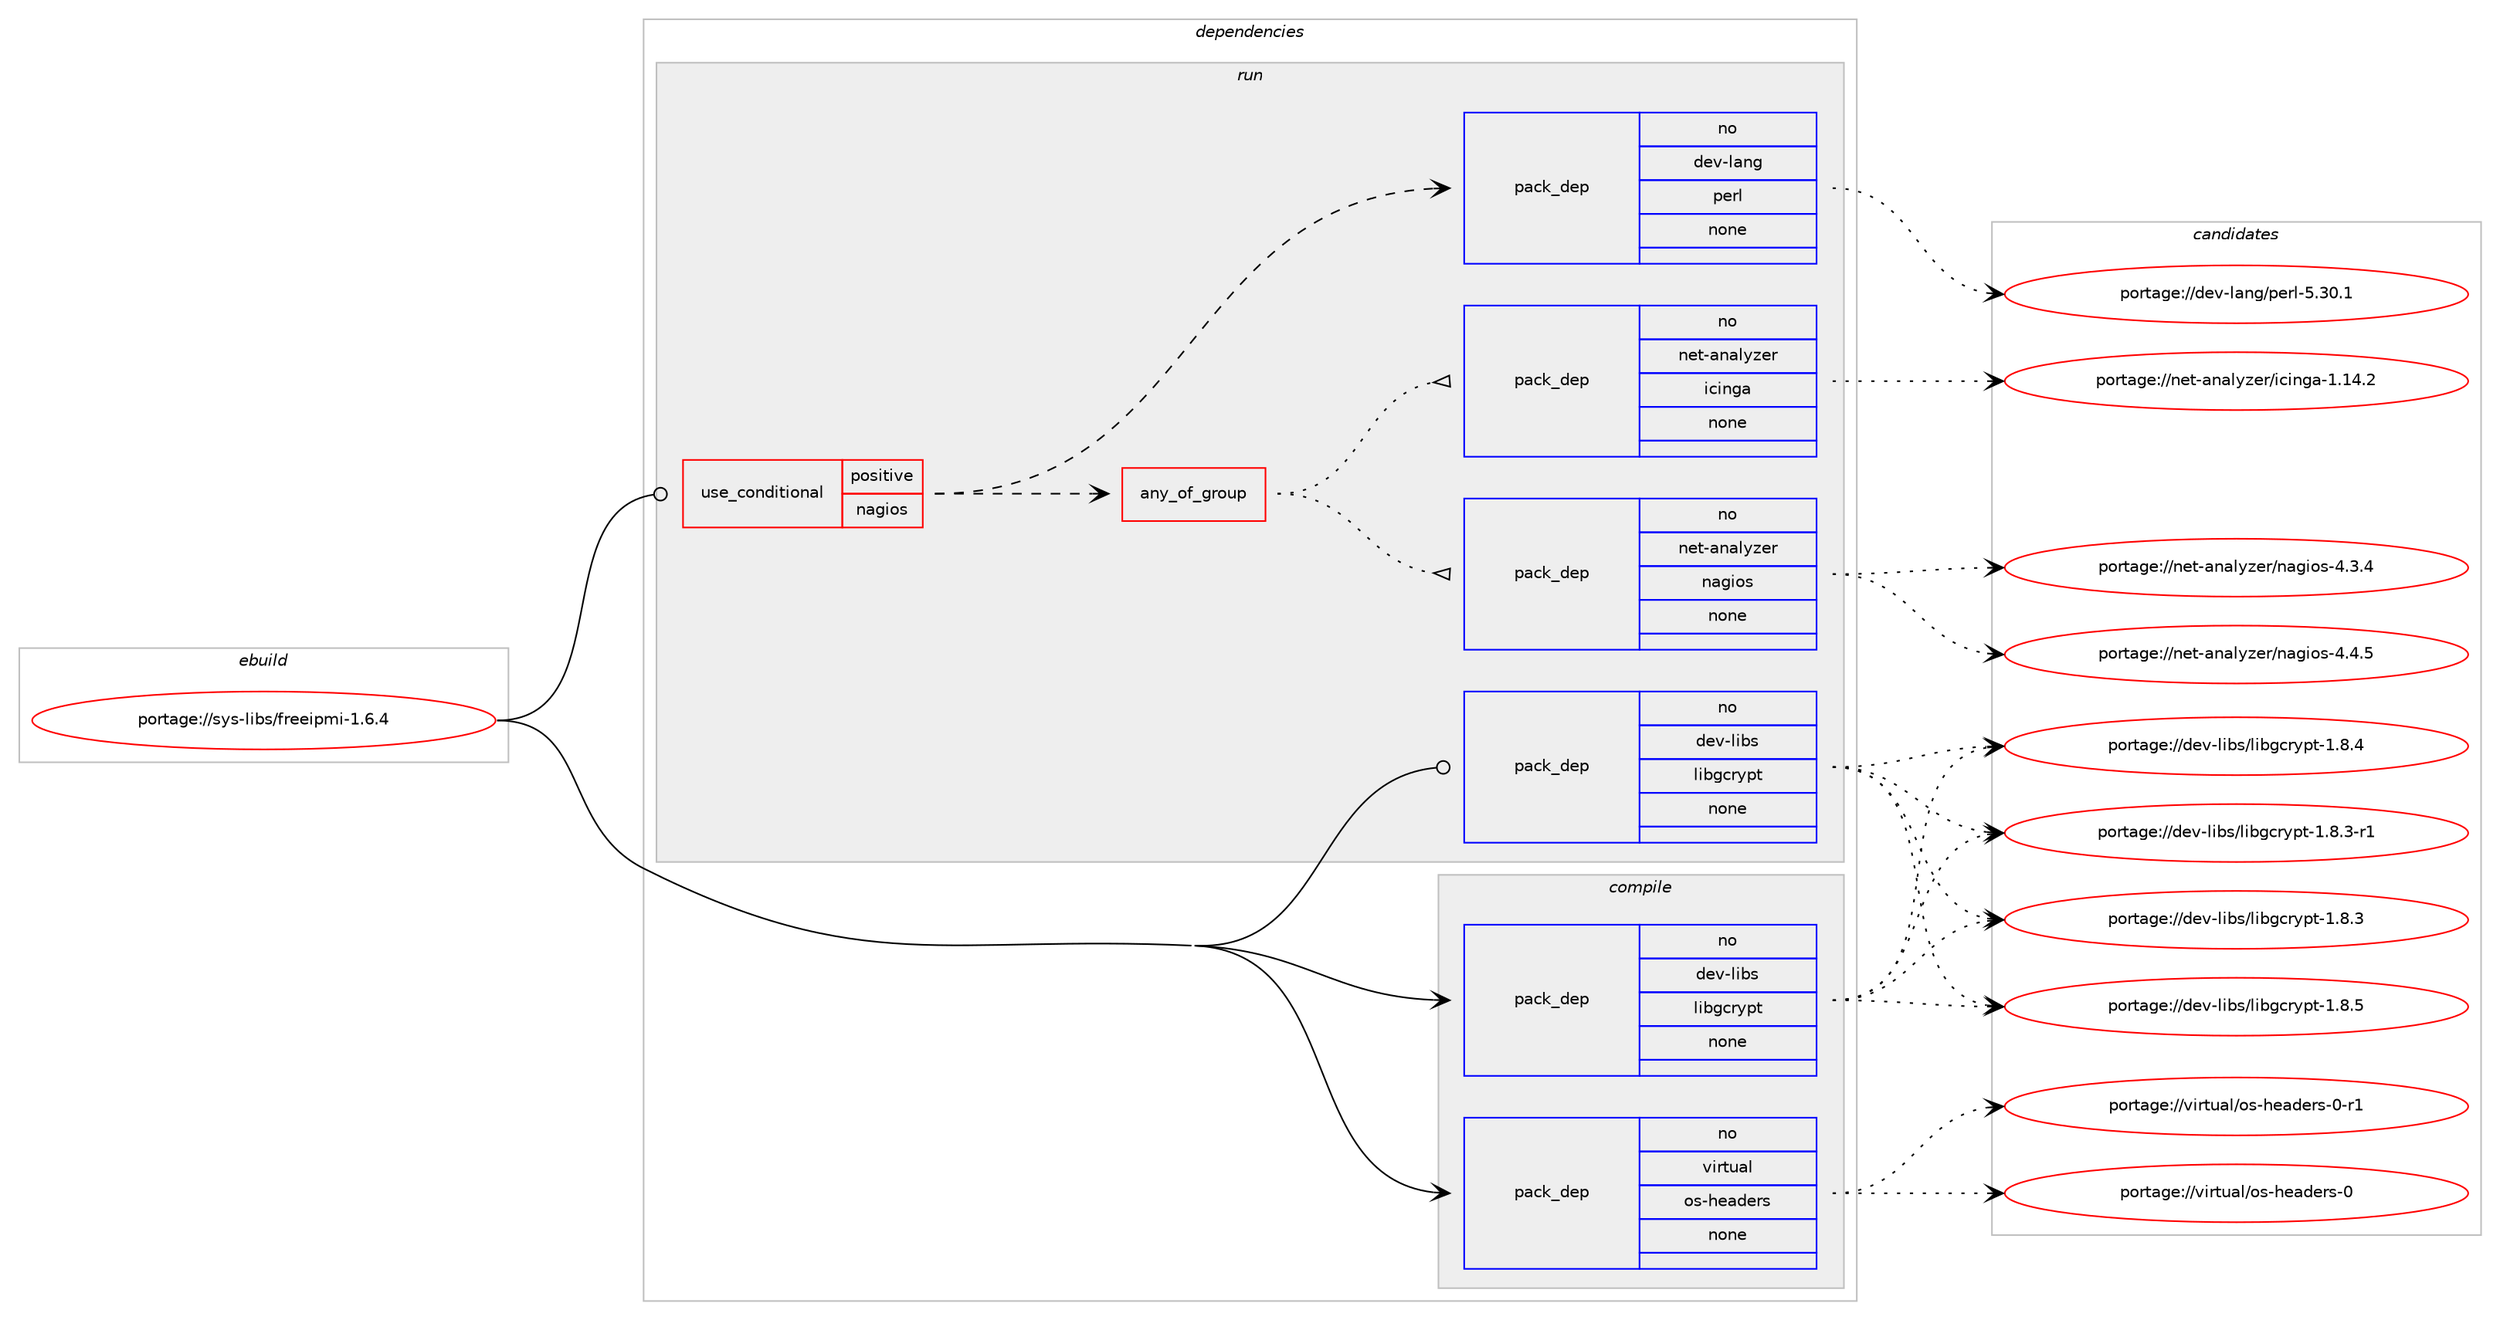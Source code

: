 digraph prolog {

# *************
# Graph options
# *************

newrank=true;
concentrate=true;
compound=true;
graph [rankdir=LR,fontname=Helvetica,fontsize=10,ranksep=1.5];#, ranksep=2.5, nodesep=0.2];
edge  [arrowhead=vee];
node  [fontname=Helvetica,fontsize=10];

# **********
# The ebuild
# **********

subgraph cluster_leftcol {
color=gray;
rank=same;
label=<<i>ebuild</i>>;
id [label="portage://sys-libs/freeipmi-1.6.4", color=red, width=4, href="../sys-libs/freeipmi-1.6.4.svg"];
}

# ****************
# The dependencies
# ****************

subgraph cluster_midcol {
color=gray;
label=<<i>dependencies</i>>;
subgraph cluster_compile {
fillcolor="#eeeeee";
style=filled;
label=<<i>compile</i>>;
subgraph pack22154 {
dependency27831 [label=<<TABLE BORDER="0" CELLBORDER="1" CELLSPACING="0" CELLPADDING="4" WIDTH="220"><TR><TD ROWSPAN="6" CELLPADDING="30">pack_dep</TD></TR><TR><TD WIDTH="110">no</TD></TR><TR><TD>dev-libs</TD></TR><TR><TD>libgcrypt</TD></TR><TR><TD>none</TD></TR><TR><TD></TD></TR></TABLE>>, shape=none, color=blue];
}
id:e -> dependency27831:w [weight=20,style="solid",arrowhead="vee"];
subgraph pack22155 {
dependency27832 [label=<<TABLE BORDER="0" CELLBORDER="1" CELLSPACING="0" CELLPADDING="4" WIDTH="220"><TR><TD ROWSPAN="6" CELLPADDING="30">pack_dep</TD></TR><TR><TD WIDTH="110">no</TD></TR><TR><TD>virtual</TD></TR><TR><TD>os-headers</TD></TR><TR><TD>none</TD></TR><TR><TD></TD></TR></TABLE>>, shape=none, color=blue];
}
id:e -> dependency27832:w [weight=20,style="solid",arrowhead="vee"];
}
subgraph cluster_compileandrun {
fillcolor="#eeeeee";
style=filled;
label=<<i>compile and run</i>>;
}
subgraph cluster_run {
fillcolor="#eeeeee";
style=filled;
label=<<i>run</i>>;
subgraph cond4955 {
dependency27833 [label=<<TABLE BORDER="0" CELLBORDER="1" CELLSPACING="0" CELLPADDING="4"><TR><TD ROWSPAN="3" CELLPADDING="10">use_conditional</TD></TR><TR><TD>positive</TD></TR><TR><TD>nagios</TD></TR></TABLE>>, shape=none, color=red];
subgraph any699 {
dependency27834 [label=<<TABLE BORDER="0" CELLBORDER="1" CELLSPACING="0" CELLPADDING="4"><TR><TD CELLPADDING="10">any_of_group</TD></TR></TABLE>>, shape=none, color=red];subgraph pack22156 {
dependency27835 [label=<<TABLE BORDER="0" CELLBORDER="1" CELLSPACING="0" CELLPADDING="4" WIDTH="220"><TR><TD ROWSPAN="6" CELLPADDING="30">pack_dep</TD></TR><TR><TD WIDTH="110">no</TD></TR><TR><TD>net-analyzer</TD></TR><TR><TD>icinga</TD></TR><TR><TD>none</TD></TR><TR><TD></TD></TR></TABLE>>, shape=none, color=blue];
}
dependency27834:e -> dependency27835:w [weight=20,style="dotted",arrowhead="oinv"];
subgraph pack22157 {
dependency27836 [label=<<TABLE BORDER="0" CELLBORDER="1" CELLSPACING="0" CELLPADDING="4" WIDTH="220"><TR><TD ROWSPAN="6" CELLPADDING="30">pack_dep</TD></TR><TR><TD WIDTH="110">no</TD></TR><TR><TD>net-analyzer</TD></TR><TR><TD>nagios</TD></TR><TR><TD>none</TD></TR><TR><TD></TD></TR></TABLE>>, shape=none, color=blue];
}
dependency27834:e -> dependency27836:w [weight=20,style="dotted",arrowhead="oinv"];
}
dependency27833:e -> dependency27834:w [weight=20,style="dashed",arrowhead="vee"];
subgraph pack22158 {
dependency27837 [label=<<TABLE BORDER="0" CELLBORDER="1" CELLSPACING="0" CELLPADDING="4" WIDTH="220"><TR><TD ROWSPAN="6" CELLPADDING="30">pack_dep</TD></TR><TR><TD WIDTH="110">no</TD></TR><TR><TD>dev-lang</TD></TR><TR><TD>perl</TD></TR><TR><TD>none</TD></TR><TR><TD></TD></TR></TABLE>>, shape=none, color=blue];
}
dependency27833:e -> dependency27837:w [weight=20,style="dashed",arrowhead="vee"];
}
id:e -> dependency27833:w [weight=20,style="solid",arrowhead="odot"];
subgraph pack22159 {
dependency27838 [label=<<TABLE BORDER="0" CELLBORDER="1" CELLSPACING="0" CELLPADDING="4" WIDTH="220"><TR><TD ROWSPAN="6" CELLPADDING="30">pack_dep</TD></TR><TR><TD WIDTH="110">no</TD></TR><TR><TD>dev-libs</TD></TR><TR><TD>libgcrypt</TD></TR><TR><TD>none</TD></TR><TR><TD></TD></TR></TABLE>>, shape=none, color=blue];
}
id:e -> dependency27838:w [weight=20,style="solid",arrowhead="odot"];
}
}

# **************
# The candidates
# **************

subgraph cluster_choices {
rank=same;
color=gray;
label=<<i>candidates</i>>;

subgraph choice22154 {
color=black;
nodesep=1;
choice1001011184510810598115471081059810399114121112116454946564653 [label="portage://dev-libs/libgcrypt-1.8.5", color=red, width=4,href="../dev-libs/libgcrypt-1.8.5.svg"];
choice1001011184510810598115471081059810399114121112116454946564652 [label="portage://dev-libs/libgcrypt-1.8.4", color=red, width=4,href="../dev-libs/libgcrypt-1.8.4.svg"];
choice10010111845108105981154710810598103991141211121164549465646514511449 [label="portage://dev-libs/libgcrypt-1.8.3-r1", color=red, width=4,href="../dev-libs/libgcrypt-1.8.3-r1.svg"];
choice1001011184510810598115471081059810399114121112116454946564651 [label="portage://dev-libs/libgcrypt-1.8.3", color=red, width=4,href="../dev-libs/libgcrypt-1.8.3.svg"];
dependency27831:e -> choice1001011184510810598115471081059810399114121112116454946564653:w [style=dotted,weight="100"];
dependency27831:e -> choice1001011184510810598115471081059810399114121112116454946564652:w [style=dotted,weight="100"];
dependency27831:e -> choice10010111845108105981154710810598103991141211121164549465646514511449:w [style=dotted,weight="100"];
dependency27831:e -> choice1001011184510810598115471081059810399114121112116454946564651:w [style=dotted,weight="100"];
}
subgraph choice22155 {
color=black;
nodesep=1;
choice1181051141161179710847111115451041019710010111411545484511449 [label="portage://virtual/os-headers-0-r1", color=red, width=4,href="../virtual/os-headers-0-r1.svg"];
choice118105114116117971084711111545104101971001011141154548 [label="portage://virtual/os-headers-0", color=red, width=4,href="../virtual/os-headers-0.svg"];
dependency27832:e -> choice1181051141161179710847111115451041019710010111411545484511449:w [style=dotted,weight="100"];
dependency27832:e -> choice118105114116117971084711111545104101971001011141154548:w [style=dotted,weight="100"];
}
subgraph choice22156 {
color=black;
nodesep=1;
choice11010111645971109710812112210111447105991051101039745494649524650 [label="portage://net-analyzer/icinga-1.14.2", color=red, width=4,href="../net-analyzer/icinga-1.14.2.svg"];
dependency27835:e -> choice11010111645971109710812112210111447105991051101039745494649524650:w [style=dotted,weight="100"];
}
subgraph choice22157 {
color=black;
nodesep=1;
choice1101011164597110971081211221011144711097103105111115455246524653 [label="portage://net-analyzer/nagios-4.4.5", color=red, width=4,href="../net-analyzer/nagios-4.4.5.svg"];
choice1101011164597110971081211221011144711097103105111115455246514652 [label="portage://net-analyzer/nagios-4.3.4", color=red, width=4,href="../net-analyzer/nagios-4.3.4.svg"];
dependency27836:e -> choice1101011164597110971081211221011144711097103105111115455246524653:w [style=dotted,weight="100"];
dependency27836:e -> choice1101011164597110971081211221011144711097103105111115455246514652:w [style=dotted,weight="100"];
}
subgraph choice22158 {
color=black;
nodesep=1;
choice10010111845108971101034711210111410845534651484649 [label="portage://dev-lang/perl-5.30.1", color=red, width=4,href="../dev-lang/perl-5.30.1.svg"];
dependency27837:e -> choice10010111845108971101034711210111410845534651484649:w [style=dotted,weight="100"];
}
subgraph choice22159 {
color=black;
nodesep=1;
choice1001011184510810598115471081059810399114121112116454946564653 [label="portage://dev-libs/libgcrypt-1.8.5", color=red, width=4,href="../dev-libs/libgcrypt-1.8.5.svg"];
choice1001011184510810598115471081059810399114121112116454946564652 [label="portage://dev-libs/libgcrypt-1.8.4", color=red, width=4,href="../dev-libs/libgcrypt-1.8.4.svg"];
choice10010111845108105981154710810598103991141211121164549465646514511449 [label="portage://dev-libs/libgcrypt-1.8.3-r1", color=red, width=4,href="../dev-libs/libgcrypt-1.8.3-r1.svg"];
choice1001011184510810598115471081059810399114121112116454946564651 [label="portage://dev-libs/libgcrypt-1.8.3", color=red, width=4,href="../dev-libs/libgcrypt-1.8.3.svg"];
dependency27838:e -> choice1001011184510810598115471081059810399114121112116454946564653:w [style=dotted,weight="100"];
dependency27838:e -> choice1001011184510810598115471081059810399114121112116454946564652:w [style=dotted,weight="100"];
dependency27838:e -> choice10010111845108105981154710810598103991141211121164549465646514511449:w [style=dotted,weight="100"];
dependency27838:e -> choice1001011184510810598115471081059810399114121112116454946564651:w [style=dotted,weight="100"];
}
}

}
